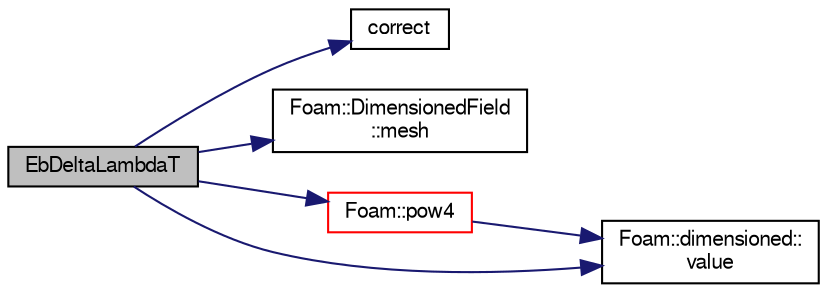 digraph "EbDeltaLambdaT"
{
  bgcolor="transparent";
  edge [fontname="FreeSans",fontsize="10",labelfontname="FreeSans",labelfontsize="10"];
  node [fontname="FreeSans",fontsize="10",shape=record];
  rankdir="LR";
  Node43 [label="EbDeltaLambdaT",height=0.2,width=0.4,color="black", fillcolor="grey75", style="filled", fontcolor="black"];
  Node43 -> Node44 [color="midnightblue",fontsize="10",style="solid",fontname="FreeSans"];
  Node44 [label="correct",height=0.2,width=0.4,color="black",URL="$a30018.html#a9e241fd2d8314942118a4b8e7c9fbb80"];
  Node43 -> Node45 [color="midnightblue",fontsize="10",style="solid",fontname="FreeSans"];
  Node45 [label="Foam::DimensionedField\l::mesh",height=0.2,width=0.4,color="black",URL="$a26390.html#a8f1110830348a1448a14ab5e3cf47e3b",tooltip="Return mesh. "];
  Node43 -> Node46 [color="midnightblue",fontsize="10",style="solid",fontname="FreeSans"];
  Node46 [label="Foam::pow4",height=0.2,width=0.4,color="red",URL="$a21124.html#aa0ae321d4861170e35fbb938636a4f40"];
  Node46 -> Node49 [color="midnightblue",fontsize="10",style="solid",fontname="FreeSans"];
  Node49 [label="Foam::dimensioned::\lvalue",height=0.2,width=0.4,color="black",URL="$a26366.html#a7948200a26c85fc3a83ffa510a91d668",tooltip="Return const reference to value. "];
  Node43 -> Node49 [color="midnightblue",fontsize="10",style="solid",fontname="FreeSans"];
}
